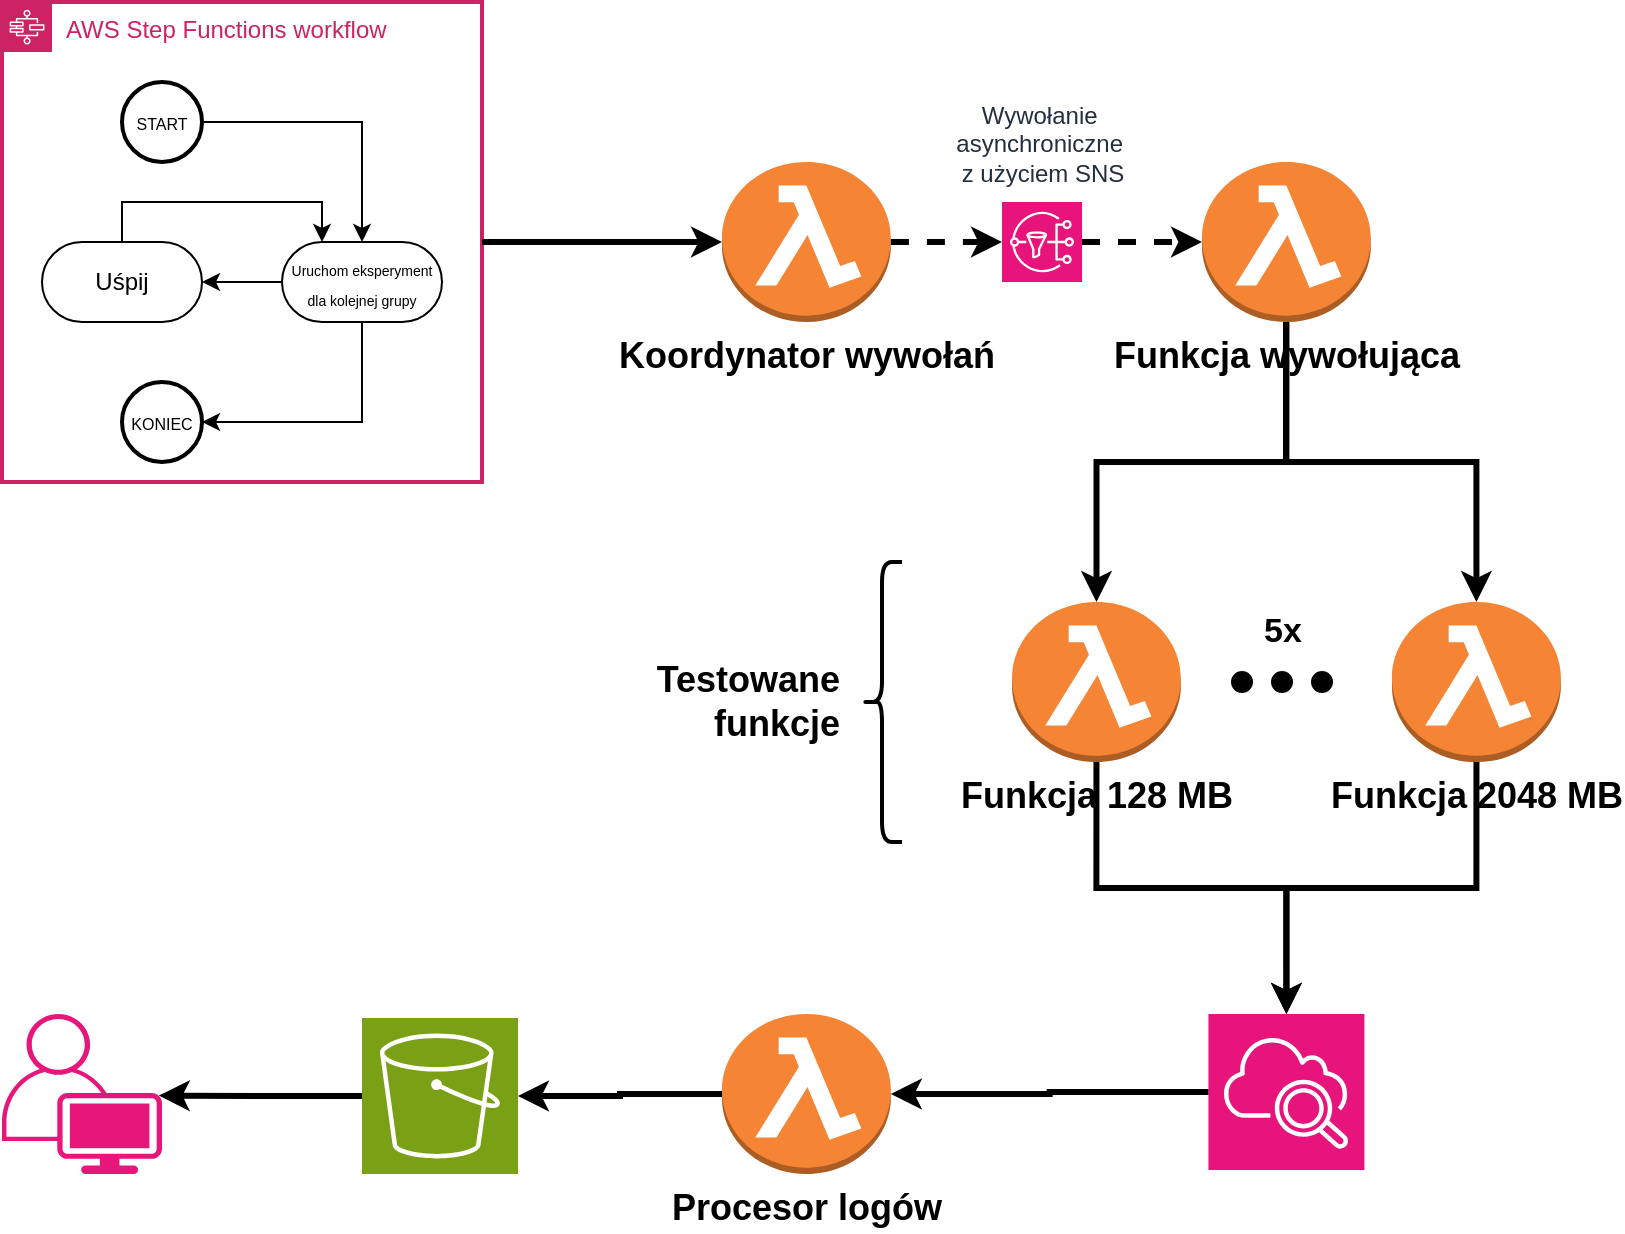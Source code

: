 <mxfile version="27.0.6">
  <diagram name="Page-1" id="rKKXhwwCGvbzowiymUrW">
    <mxGraphModel dx="1198" dy="778" grid="1" gridSize="10" guides="1" tooltips="1" connect="1" arrows="1" fold="1" page="1" pageScale="1" pageWidth="827" pageHeight="1169" math="0" shadow="0">
      <root>
        <mxCell id="0" />
        <mxCell id="1" parent="0" />
        <mxCell id="I2ZlFFijSLnw64jAX2QU-2" value="AWS Step Functions workflow" style="points=[[0,0],[0.25,0],[0.5,0],[0.75,0],[1,0],[1,0.25],[1,0.5],[1,0.75],[1,1],[0.75,1],[0.5,1],[0.25,1],[0,1],[0,0.75],[0,0.5],[0,0.25]];outlineConnect=0;gradientColor=none;html=1;whiteSpace=wrap;fontSize=12;fontStyle=0;container=1;pointerEvents=0;collapsible=0;recursiveResize=0;shape=mxgraph.aws4.group;grIcon=mxgraph.aws4.group_aws_step_functions_workflow;strokeColor=#CD2264;fillColor=none;verticalAlign=top;align=left;spacingLeft=30;fontColor=#CD2264;dashed=0;strokeWidth=2;" vertex="1" parent="1">
          <mxGeometry x="40" y="40" width="240" height="240" as="geometry" />
        </mxCell>
        <mxCell id="I2ZlFFijSLnw64jAX2QU-3" value="&lt;font style=&quot;font-size: 8px;&quot;&gt;START&lt;/font&gt;" style="strokeWidth=2;html=1;shape=mxgraph.flowchart.start_2;whiteSpace=wrap;" vertex="1" parent="I2ZlFFijSLnw64jAX2QU-2">
          <mxGeometry x="60" y="40" width="40" height="40" as="geometry" />
        </mxCell>
        <mxCell id="I2ZlFFijSLnw64jAX2QU-4" value="&lt;font style=&quot;font-size: 8px;&quot;&gt;KONIEC&lt;/font&gt;" style="strokeWidth=2;html=1;shape=mxgraph.flowchart.start_2;whiteSpace=wrap;" vertex="1" parent="I2ZlFFijSLnw64jAX2QU-2">
          <mxGeometry x="60" y="190" width="40" height="40" as="geometry" />
        </mxCell>
        <mxCell id="I2ZlFFijSLnw64jAX2QU-6" value="&lt;font style=&quot;font-size: 7px;&quot;&gt;Uruchom eksperyment dla kolejnej grupy&lt;/font&gt;" style="html=1;dashed=0;whiteSpace=wrap;shape=mxgraph.dfd.start" vertex="1" parent="I2ZlFFijSLnw64jAX2QU-2">
          <mxGeometry x="140" y="120" width="80" height="40" as="geometry" />
        </mxCell>
        <mxCell id="I2ZlFFijSLnw64jAX2QU-7" value="Uśpij" style="html=1;dashed=0;whiteSpace=wrap;shape=mxgraph.dfd.start" vertex="1" parent="I2ZlFFijSLnw64jAX2QU-2">
          <mxGeometry x="20" y="120" width="80" height="40" as="geometry" />
        </mxCell>
        <mxCell id="I2ZlFFijSLnw64jAX2QU-8" style="edgeStyle=orthogonalEdgeStyle;rounded=0;orthogonalLoop=1;jettySize=auto;html=1;entryX=0.5;entryY=0.5;entryDx=0;entryDy=-20;entryPerimeter=0;" edge="1" parent="I2ZlFFijSLnw64jAX2QU-2" source="I2ZlFFijSLnw64jAX2QU-3" target="I2ZlFFijSLnw64jAX2QU-6">
          <mxGeometry relative="1" as="geometry" />
        </mxCell>
        <mxCell id="I2ZlFFijSLnw64jAX2QU-9" style="edgeStyle=orthogonalEdgeStyle;rounded=0;orthogonalLoop=1;jettySize=auto;html=1;entryX=1;entryY=0.5;entryDx=0;entryDy=0;entryPerimeter=0;" edge="1" parent="I2ZlFFijSLnw64jAX2QU-2" source="I2ZlFFijSLnw64jAX2QU-6" target="I2ZlFFijSLnw64jAX2QU-7">
          <mxGeometry relative="1" as="geometry" />
        </mxCell>
        <mxCell id="I2ZlFFijSLnw64jAX2QU-10" style="edgeStyle=orthogonalEdgeStyle;rounded=0;orthogonalLoop=1;jettySize=auto;html=1;" edge="1" parent="I2ZlFFijSLnw64jAX2QU-2" source="I2ZlFFijSLnw64jAX2QU-7">
          <mxGeometry relative="1" as="geometry">
            <mxPoint x="160" y="120" as="targetPoint" />
            <Array as="points">
              <mxPoint x="60" y="100" />
              <mxPoint x="160" y="100" />
              <mxPoint x="160" y="120" />
            </Array>
          </mxGeometry>
        </mxCell>
        <mxCell id="I2ZlFFijSLnw64jAX2QU-11" style="edgeStyle=orthogonalEdgeStyle;rounded=0;orthogonalLoop=1;jettySize=auto;html=1;entryX=1;entryY=0.5;entryDx=0;entryDy=0;entryPerimeter=0;" edge="1" parent="I2ZlFFijSLnw64jAX2QU-2" source="I2ZlFFijSLnw64jAX2QU-6" target="I2ZlFFijSLnw64jAX2QU-4">
          <mxGeometry relative="1" as="geometry">
            <Array as="points">
              <mxPoint x="180" y="210" />
            </Array>
          </mxGeometry>
        </mxCell>
        <mxCell id="I2ZlFFijSLnw64jAX2QU-14" style="edgeStyle=orthogonalEdgeStyle;rounded=0;orthogonalLoop=1;jettySize=auto;html=1;strokeWidth=3;exitX=1;exitY=0.5;exitDx=0;exitDy=0;exitPerimeter=0;entryX=0;entryY=0.5;entryDx=0;entryDy=0;entryPerimeter=0;dashed=1;" edge="1" parent="1" source="I2ZlFFijSLnw64jAX2QU-13" target="I2ZlFFijSLnw64jAX2QU-15">
          <mxGeometry relative="1" as="geometry">
            <mxPoint x="565.45" y="238.95" as="sourcePoint" />
            <mxPoint x="640.0" y="198.95" as="targetPoint" />
            <Array as="points" />
          </mxGeometry>
        </mxCell>
        <mxCell id="I2ZlFFijSLnw64jAX2QU-12" value="&lt;font style=&quot;font-size: 18px;&quot;&gt;&lt;b style=&quot;&quot;&gt;Koordynator wywołań&lt;/b&gt;&lt;/font&gt;" style="outlineConnect=0;dashed=0;verticalLabelPosition=bottom;verticalAlign=top;align=center;html=1;shape=mxgraph.aws3.lambda_function;fillColor=#F58534;gradientColor=none;" vertex="1" parent="1">
          <mxGeometry x="400" y="120" width="84.45" height="80" as="geometry" />
        </mxCell>
        <mxCell id="I2ZlFFijSLnw64jAX2QU-34" style="edgeStyle=orthogonalEdgeStyle;rounded=0;orthogonalLoop=1;jettySize=auto;html=1;exitX=0.5;exitY=1;exitDx=0;exitDy=0;exitPerimeter=0;strokeWidth=3;" edge="1" parent="1" source="I2ZlFFijSLnw64jAX2QU-15" target="I2ZlFFijSLnw64jAX2QU-23">
          <mxGeometry relative="1" as="geometry" />
        </mxCell>
        <mxCell id="I2ZlFFijSLnw64jAX2QU-15" value="&lt;font style=&quot;font-size: 18px;&quot;&gt;&lt;b style=&quot;&quot;&gt;Funkcja wywołująca&lt;/b&gt;&lt;/font&gt;" style="outlineConnect=0;dashed=0;verticalLabelPosition=bottom;verticalAlign=top;align=center;html=1;shape=mxgraph.aws3.lambda_function;fillColor=#F58534;gradientColor=none;" vertex="1" parent="1">
          <mxGeometry x="640" y="120" width="84.45" height="80" as="geometry" />
        </mxCell>
        <mxCell id="I2ZlFFijSLnw64jAX2QU-17" style="edgeStyle=orthogonalEdgeStyle;rounded=0;orthogonalLoop=1;jettySize=auto;html=1;entryX=0;entryY=0.5;entryDx=0;entryDy=0;entryPerimeter=0;strokeWidth=3;" edge="1" parent="1" source="I2ZlFFijSLnw64jAX2QU-2" target="I2ZlFFijSLnw64jAX2QU-12">
          <mxGeometry relative="1" as="geometry" />
        </mxCell>
        <mxCell id="I2ZlFFijSLnw64jAX2QU-21" value="" style="edgeStyle=orthogonalEdgeStyle;rounded=0;orthogonalLoop=1;jettySize=auto;html=1;strokeWidth=3;exitX=1;exitY=0.5;exitDx=0;exitDy=0;exitPerimeter=0;entryX=0;entryY=0.5;entryDx=0;entryDy=0;entryPerimeter=0;dashed=1;" edge="1" parent="1" source="I2ZlFFijSLnw64jAX2QU-12" target="I2ZlFFijSLnw64jAX2QU-13">
          <mxGeometry relative="1" as="geometry">
            <mxPoint x="484" y="160" as="sourcePoint" />
            <mxPoint x="640" y="160" as="targetPoint" />
            <Array as="points" />
          </mxGeometry>
        </mxCell>
        <mxCell id="I2ZlFFijSLnw64jAX2QU-13" value="Wywołanie&amp;nbsp;&lt;div&gt;asynchroniczne&amp;nbsp;&lt;div&gt;z użyciem SNS&lt;/div&gt;&lt;/div&gt;" style="sketch=0;points=[[0,0,0],[0.25,0,0],[0.5,0,0],[0.75,0,0],[1,0,0],[0,1,0],[0.25,1,0],[0.5,1,0],[0.75,1,0],[1,1,0],[0,0.25,0],[0,0.5,0],[0,0.75,0],[1,0.25,0],[1,0.5,0],[1,0.75,0]];outlineConnect=0;fontColor=#232F3E;fillColor=#E7157B;strokeColor=#ffffff;dashed=0;verticalLabelPosition=bottom;verticalAlign=top;align=center;html=1;fontSize=12;fontStyle=0;aspect=fixed;shape=mxgraph.aws4.resourceIcon;resIcon=mxgraph.aws4.sns;spacing=-95;" vertex="1" parent="1">
          <mxGeometry x="540" y="140" width="40" height="40" as="geometry" />
        </mxCell>
        <mxCell id="I2ZlFFijSLnw64jAX2QU-37" style="edgeStyle=orthogonalEdgeStyle;rounded=0;orthogonalLoop=1;jettySize=auto;html=1;exitX=0.5;exitY=1;exitDx=0;exitDy=0;exitPerimeter=0;strokeWidth=3;" edge="1" parent="1" source="I2ZlFFijSLnw64jAX2QU-23" target="I2ZlFFijSLnw64jAX2QU-36">
          <mxGeometry relative="1" as="geometry" />
        </mxCell>
        <mxCell id="I2ZlFFijSLnw64jAX2QU-23" value="&lt;font style=&quot;font-size: 18px;&quot;&gt;&lt;b style=&quot;&quot;&gt;Funkcja 128 MB&lt;/b&gt;&lt;/font&gt;" style="outlineConnect=0;dashed=0;verticalLabelPosition=bottom;verticalAlign=top;align=center;html=1;shape=mxgraph.aws3.lambda_function;fillColor=#F58534;gradientColor=none;" vertex="1" parent="1">
          <mxGeometry x="545" y="340" width="84.45" height="80" as="geometry" />
        </mxCell>
        <mxCell id="I2ZlFFijSLnw64jAX2QU-25" value="&lt;font style=&quot;font-size: 18px;&quot;&gt;&lt;b style=&quot;&quot;&gt;Funkcja 2048 MB&lt;/b&gt;&lt;/font&gt;" style="outlineConnect=0;dashed=0;verticalLabelPosition=bottom;verticalAlign=top;align=center;html=1;shape=mxgraph.aws3.lambda_function;fillColor=#F58534;gradientColor=none;" vertex="1" parent="1">
          <mxGeometry x="735" y="340" width="84.45" height="80" as="geometry" />
        </mxCell>
        <mxCell id="I2ZlFFijSLnw64jAX2QU-31" value="" style="group" vertex="1" connectable="0" parent="1">
          <mxGeometry x="655" y="375" width="50" height="10" as="geometry" />
        </mxCell>
        <mxCell id="I2ZlFFijSLnw64jAX2QU-27" value="" style="ellipse;whiteSpace=wrap;html=1;aspect=fixed;fillColor=#000000;" vertex="1" parent="I2ZlFFijSLnw64jAX2QU-31">
          <mxGeometry width="10" height="10" as="geometry" />
        </mxCell>
        <mxCell id="I2ZlFFijSLnw64jAX2QU-29" value="" style="ellipse;whiteSpace=wrap;html=1;aspect=fixed;fillColor=#000000;" vertex="1" parent="I2ZlFFijSLnw64jAX2QU-31">
          <mxGeometry x="20" width="10" height="10" as="geometry" />
        </mxCell>
        <mxCell id="I2ZlFFijSLnw64jAX2QU-30" value="" style="ellipse;whiteSpace=wrap;html=1;aspect=fixed;fillColor=#000000;" vertex="1" parent="I2ZlFFijSLnw64jAX2QU-31">
          <mxGeometry x="40" width="10" height="10" as="geometry" />
        </mxCell>
        <mxCell id="I2ZlFFijSLnw64jAX2QU-33" value="&lt;b&gt;&lt;font style=&quot;font-size: 17px;&quot;&gt;5x&lt;/font&gt;&lt;/b&gt;" style="text;html=1;align=center;verticalAlign=middle;resizable=0;points=[];autosize=1;strokeColor=none;fillColor=none;" vertex="1" parent="1">
          <mxGeometry x="660" y="340" width="40" height="30" as="geometry" />
        </mxCell>
        <mxCell id="I2ZlFFijSLnw64jAX2QU-35" style="edgeStyle=orthogonalEdgeStyle;rounded=0;orthogonalLoop=1;jettySize=auto;html=1;entryX=0.5;entryY=0;entryDx=0;entryDy=0;entryPerimeter=0;strokeWidth=3;" edge="1" parent="1" target="I2ZlFFijSLnw64jAX2QU-25">
          <mxGeometry relative="1" as="geometry">
            <mxPoint x="682" y="200" as="sourcePoint" />
            <Array as="points">
              <mxPoint x="682" y="270" />
              <mxPoint x="777" y="270" />
            </Array>
          </mxGeometry>
        </mxCell>
        <mxCell id="I2ZlFFijSLnw64jAX2QU-36" value="" style="sketch=0;points=[[0,0,0],[0.25,0,0],[0.5,0,0],[0.75,0,0],[1,0,0],[0,1,0],[0.25,1,0],[0.5,1,0],[0.75,1,0],[1,1,0],[0,0.25,0],[0,0.5,0],[0,0.75,0],[1,0.25,0],[1,0.5,0],[1,0.75,0]];points=[[0,0,0],[0.25,0,0],[0.5,0,0],[0.75,0,0],[1,0,0],[0,1,0],[0.25,1,0],[0.5,1,0],[0.75,1,0],[1,1,0],[0,0.25,0],[0,0.5,0],[0,0.75,0],[1,0.25,0],[1,0.5,0],[1,0.75,0]];outlineConnect=0;fontColor=#232F3E;fillColor=#E7157B;strokeColor=#ffffff;dashed=0;verticalLabelPosition=bottom;verticalAlign=top;align=center;html=1;fontSize=12;fontStyle=0;aspect=fixed;shape=mxgraph.aws4.resourceIcon;resIcon=mxgraph.aws4.cloudwatch_2;" vertex="1" parent="1">
          <mxGeometry x="643.22" y="546" width="78" height="78" as="geometry" />
        </mxCell>
        <mxCell id="I2ZlFFijSLnw64jAX2QU-38" style="edgeStyle=orthogonalEdgeStyle;rounded=0;orthogonalLoop=1;jettySize=auto;html=1;entryX=0.5;entryY=0;entryDx=0;entryDy=0;entryPerimeter=0;exitX=0.5;exitY=1;exitDx=0;exitDy=0;exitPerimeter=0;strokeWidth=3;" edge="1" parent="1" source="I2ZlFFijSLnw64jAX2QU-25" target="I2ZlFFijSLnw64jAX2QU-36">
          <mxGeometry relative="1" as="geometry" />
        </mxCell>
        <mxCell id="I2ZlFFijSLnw64jAX2QU-39" value="&lt;font style=&quot;font-size: 18px;&quot;&gt;&lt;b style=&quot;&quot;&gt;Procesor logów&lt;/b&gt;&lt;/font&gt;" style="outlineConnect=0;dashed=0;verticalLabelPosition=bottom;verticalAlign=top;align=center;html=1;shape=mxgraph.aws3.lambda_function;fillColor=#F58534;gradientColor=none;" vertex="1" parent="1">
          <mxGeometry x="400" y="546" width="84.45" height="80" as="geometry" />
        </mxCell>
        <mxCell id="I2ZlFFijSLnw64jAX2QU-40" style="edgeStyle=orthogonalEdgeStyle;rounded=0;orthogonalLoop=1;jettySize=auto;html=1;entryX=1;entryY=0.5;entryDx=0;entryDy=0;entryPerimeter=0;strokeWidth=3;" edge="1" parent="1" source="I2ZlFFijSLnw64jAX2QU-36" target="I2ZlFFijSLnw64jAX2QU-39">
          <mxGeometry relative="1" as="geometry" />
        </mxCell>
        <mxCell id="I2ZlFFijSLnw64jAX2QU-41" value="" style="points=[[0.35,0,0],[0.98,0.51,0],[1,0.71,0],[0.67,1,0],[0,0.795,0],[0,0.65,0]];verticalLabelPosition=bottom;sketch=0;html=1;verticalAlign=top;aspect=fixed;align=center;pointerEvents=1;shape=mxgraph.cisco19.user;fillColor=light-dark(#e7167b, #7cc1df);strokeColor=none;" vertex="1" parent="1">
          <mxGeometry x="40" y="546" width="80" height="80" as="geometry" />
        </mxCell>
        <mxCell id="I2ZlFFijSLnw64jAX2QU-42" value="" style="sketch=0;points=[[0,0,0],[0.25,0,0],[0.5,0,0],[0.75,0,0],[1,0,0],[0,1,0],[0.25,1,0],[0.5,1,0],[0.75,1,0],[1,1,0],[0,0.25,0],[0,0.5,0],[0,0.75,0],[1,0.25,0],[1,0.5,0],[1,0.75,0]];outlineConnect=0;fontColor=#232F3E;fillColor=#7AA116;strokeColor=#ffffff;dashed=0;verticalLabelPosition=bottom;verticalAlign=top;align=center;html=1;fontSize=12;fontStyle=0;aspect=fixed;shape=mxgraph.aws4.resourceIcon;resIcon=mxgraph.aws4.s3;" vertex="1" parent="1">
          <mxGeometry x="220" y="548" width="78" height="78" as="geometry" />
        </mxCell>
        <mxCell id="I2ZlFFijSLnw64jAX2QU-43" style="edgeStyle=orthogonalEdgeStyle;rounded=0;orthogonalLoop=1;jettySize=auto;html=1;entryX=1;entryY=0.5;entryDx=0;entryDy=0;entryPerimeter=0;strokeWidth=3;" edge="1" parent="1" source="I2ZlFFijSLnw64jAX2QU-39" target="I2ZlFFijSLnw64jAX2QU-42">
          <mxGeometry relative="1" as="geometry" />
        </mxCell>
        <mxCell id="I2ZlFFijSLnw64jAX2QU-44" style="edgeStyle=orthogonalEdgeStyle;rounded=0;orthogonalLoop=1;jettySize=auto;html=1;entryX=0.98;entryY=0.51;entryDx=0;entryDy=0;entryPerimeter=0;strokeWidth=3;" edge="1" parent="1" source="I2ZlFFijSLnw64jAX2QU-42" target="I2ZlFFijSLnw64jAX2QU-41">
          <mxGeometry relative="1" as="geometry" />
        </mxCell>
        <mxCell id="I2ZlFFijSLnw64jAX2QU-47" value="" style="shape=curlyBracket;whiteSpace=wrap;html=1;rounded=1;labelPosition=left;verticalLabelPosition=middle;align=right;verticalAlign=middle;strokeWidth=2;" vertex="1" parent="1">
          <mxGeometry x="470" y="320" width="20" height="140" as="geometry" />
        </mxCell>
        <mxCell id="I2ZlFFijSLnw64jAX2QU-50" value="&lt;font style=&quot;font-size: 18px;&quot;&gt;&lt;b style=&quot;&quot;&gt;Testowane&lt;/b&gt;&lt;/font&gt;&lt;div&gt;&lt;font style=&quot;font-size: 18px;&quot;&gt;&lt;b style=&quot;&quot;&gt;funkcje&lt;/b&gt;&lt;/font&gt;&lt;/div&gt;" style="text;html=1;align=right;verticalAlign=middle;resizable=0;points=[];autosize=1;strokeColor=none;fillColor=none;" vertex="1" parent="1">
          <mxGeometry x="340" y="360" width="120" height="60" as="geometry" />
        </mxCell>
      </root>
    </mxGraphModel>
  </diagram>
</mxfile>
